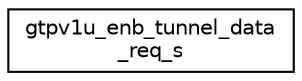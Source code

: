 digraph "Graphical Class Hierarchy"
{
 // LATEX_PDF_SIZE
  edge [fontname="Helvetica",fontsize="10",labelfontname="Helvetica",labelfontsize="10"];
  node [fontname="Helvetica",fontsize="10",shape=record];
  rankdir="LR";
  Node0 [label="gtpv1u_enb_tunnel_data\l_req_s",height=0.2,width=0.4,color="black", fillcolor="white", style="filled",URL="$structgtpv1u__enb__tunnel__data__req__s.html",tooltip=" "];
}
